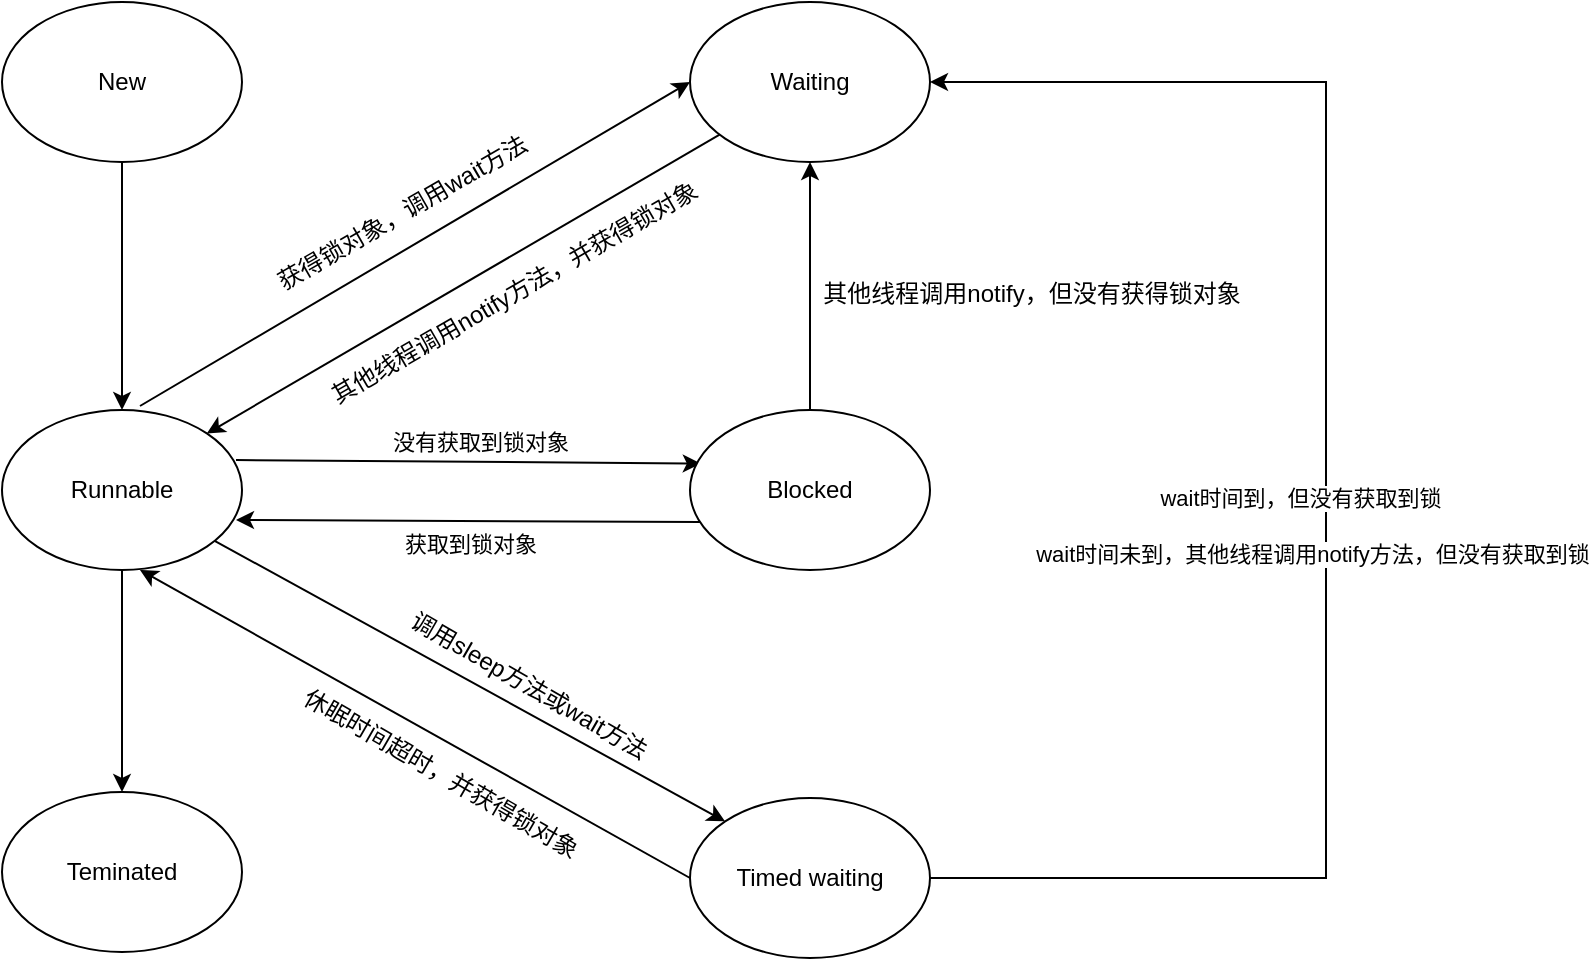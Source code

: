 <mxfile version="21.6.8" type="github">
  <diagram name="第 1 页" id="xjnAfLi7zPT1HdxoX3KX">
    <mxGraphModel dx="1140" dy="576" grid="0" gridSize="10" guides="1" tooltips="1" connect="1" arrows="1" fold="1" page="0" pageScale="1" pageWidth="827" pageHeight="1169" math="0" shadow="0">
      <root>
        <mxCell id="0" />
        <mxCell id="1" parent="0" />
        <mxCell id="xZiqsf9s7a8AYUud23QD-4" style="edgeStyle=orthogonalEdgeStyle;rounded=0;orthogonalLoop=1;jettySize=auto;html=1;labelBackgroundColor=none;fontColor=default;" edge="1" parent="1" source="xZiqsf9s7a8AYUud23QD-1" target="xZiqsf9s7a8AYUud23QD-3">
          <mxGeometry relative="1" as="geometry" />
        </mxCell>
        <mxCell id="xZiqsf9s7a8AYUud23QD-1" value="New" style="ellipse;whiteSpace=wrap;html=1;labelBackgroundColor=none;" vertex="1" parent="1">
          <mxGeometry x="124" y="225" width="120" height="80" as="geometry" />
        </mxCell>
        <mxCell id="xZiqsf9s7a8AYUud23QD-2" value="Teminated" style="ellipse;whiteSpace=wrap;html=1;labelBackgroundColor=none;" vertex="1" parent="1">
          <mxGeometry x="124" y="620" width="120" height="80" as="geometry" />
        </mxCell>
        <mxCell id="xZiqsf9s7a8AYUud23QD-6" style="edgeStyle=orthogonalEdgeStyle;rounded=0;orthogonalLoop=1;jettySize=auto;html=1;entryX=0.5;entryY=0;entryDx=0;entryDy=0;labelBackgroundColor=none;fontColor=default;" edge="1" parent="1" source="xZiqsf9s7a8AYUud23QD-3" target="xZiqsf9s7a8AYUud23QD-2">
          <mxGeometry relative="1" as="geometry" />
        </mxCell>
        <mxCell id="xZiqsf9s7a8AYUud23QD-8" style="rounded=0;orthogonalLoop=1;jettySize=auto;html=1;labelBackgroundColor=none;fontColor=default;entryX=0.045;entryY=0.335;entryDx=0;entryDy=0;entryPerimeter=0;" edge="1" parent="1" target="xZiqsf9s7a8AYUud23QD-7">
          <mxGeometry relative="1" as="geometry">
            <mxPoint x="448.181" y="454" as="targetPoint" />
            <mxPoint x="241" y="454" as="sourcePoint" />
          </mxGeometry>
        </mxCell>
        <mxCell id="xZiqsf9s7a8AYUud23QD-10" value="没有获取到锁对象" style="edgeLabel;html=1;align=center;verticalAlign=middle;resizable=0;points=[];labelBackgroundColor=none;" vertex="1" connectable="0" parent="xZiqsf9s7a8AYUud23QD-8">
          <mxGeometry x="-0.097" y="-1" relative="1" as="geometry">
            <mxPoint x="17" y="-11" as="offset" />
          </mxGeometry>
        </mxCell>
        <mxCell id="xZiqsf9s7a8AYUud23QD-13" style="rounded=0;orthogonalLoop=1;jettySize=auto;html=1;entryX=0;entryY=0.5;entryDx=0;entryDy=0;" edge="1" parent="1" target="xZiqsf9s7a8AYUud23QD-12">
          <mxGeometry relative="1" as="geometry">
            <mxPoint x="193" y="427" as="sourcePoint" />
          </mxGeometry>
        </mxCell>
        <mxCell id="xZiqsf9s7a8AYUud23QD-18" style="rounded=0;orthogonalLoop=1;jettySize=auto;html=1;entryX=0;entryY=0;entryDx=0;entryDy=0;" edge="1" parent="1" source="xZiqsf9s7a8AYUud23QD-3" target="xZiqsf9s7a8AYUud23QD-17">
          <mxGeometry relative="1" as="geometry" />
        </mxCell>
        <mxCell id="xZiqsf9s7a8AYUud23QD-3" value="Runnable" style="ellipse;whiteSpace=wrap;html=1;labelBackgroundColor=none;" vertex="1" parent="1">
          <mxGeometry x="124" y="429" width="120" height="80" as="geometry" />
        </mxCell>
        <mxCell id="xZiqsf9s7a8AYUud23QD-9" style="rounded=0;orthogonalLoop=1;jettySize=auto;html=1;entryX=1;entryY=0.5;entryDx=0;entryDy=0;labelBackgroundColor=none;fontColor=default;exitX=0.045;exitY=0.7;exitDx=0;exitDy=0;exitPerimeter=0;" edge="1" parent="1" source="xZiqsf9s7a8AYUud23QD-7">
          <mxGeometry relative="1" as="geometry">
            <mxPoint x="455" y="484" as="sourcePoint" />
            <mxPoint x="241" y="484" as="targetPoint" />
          </mxGeometry>
        </mxCell>
        <mxCell id="xZiqsf9s7a8AYUud23QD-11" value="获取到锁对象" style="edgeLabel;html=1;align=center;verticalAlign=middle;resizable=0;points=[];labelBackgroundColor=none;" vertex="1" connectable="0" parent="xZiqsf9s7a8AYUud23QD-9">
          <mxGeometry x="0.294" relative="1" as="geometry">
            <mxPoint x="35" y="11" as="offset" />
          </mxGeometry>
        </mxCell>
        <mxCell id="xZiqsf9s7a8AYUud23QD-22" style="edgeStyle=orthogonalEdgeStyle;rounded=0;orthogonalLoop=1;jettySize=auto;html=1;" edge="1" parent="1" source="xZiqsf9s7a8AYUud23QD-7" target="xZiqsf9s7a8AYUud23QD-12">
          <mxGeometry relative="1" as="geometry" />
        </mxCell>
        <mxCell id="xZiqsf9s7a8AYUud23QD-7" value="Blocked" style="ellipse;whiteSpace=wrap;html=1;labelBackgroundColor=none;" vertex="1" parent="1">
          <mxGeometry x="468" y="429" width="120" height="80" as="geometry" />
        </mxCell>
        <mxCell id="xZiqsf9s7a8AYUud23QD-14" style="rounded=0;orthogonalLoop=1;jettySize=auto;html=1;entryX=1;entryY=0;entryDx=0;entryDy=0;" edge="1" parent="1" source="xZiqsf9s7a8AYUud23QD-12" target="xZiqsf9s7a8AYUud23QD-3">
          <mxGeometry relative="1" as="geometry" />
        </mxCell>
        <mxCell id="xZiqsf9s7a8AYUud23QD-12" value="Waiting" style="ellipse;whiteSpace=wrap;html=1;" vertex="1" parent="1">
          <mxGeometry x="468" y="225" width="120" height="80" as="geometry" />
        </mxCell>
        <mxCell id="xZiqsf9s7a8AYUud23QD-15" value="获得锁对象，调用wait方法" style="text;html=1;align=center;verticalAlign=middle;resizable=0;points=[];autosize=1;strokeColor=none;fillColor=none;rotation=-30;" vertex="1" parent="1">
          <mxGeometry x="244" y="318" width="159" height="26" as="geometry" />
        </mxCell>
        <mxCell id="xZiqsf9s7a8AYUud23QD-16" value="其他线程调用notify方法，并获得锁对象" style="text;html=1;align=center;verticalAlign=middle;resizable=0;points=[];autosize=1;strokeColor=none;fillColor=none;rotation=-30;" vertex="1" parent="1">
          <mxGeometry x="266" y="358" width="227" height="26" as="geometry" />
        </mxCell>
        <mxCell id="xZiqsf9s7a8AYUud23QD-19" style="rounded=0;orthogonalLoop=1;jettySize=auto;html=1;entryX=0.575;entryY=1;entryDx=0;entryDy=0;entryPerimeter=0;exitX=0;exitY=0.5;exitDx=0;exitDy=0;" edge="1" parent="1" source="xZiqsf9s7a8AYUud23QD-17" target="xZiqsf9s7a8AYUud23QD-3">
          <mxGeometry relative="1" as="geometry">
            <mxPoint x="470.673" y="627.506" as="sourcePoint" />
            <mxPoint x="218.996" y="515.004" as="targetPoint" />
          </mxGeometry>
        </mxCell>
        <mxCell id="xZiqsf9s7a8AYUud23QD-25" style="edgeStyle=orthogonalEdgeStyle;rounded=0;orthogonalLoop=1;jettySize=auto;html=1;entryX=1;entryY=0.5;entryDx=0;entryDy=0;exitX=1;exitY=0.5;exitDx=0;exitDy=0;" edge="1" parent="1" source="xZiqsf9s7a8AYUud23QD-17" target="xZiqsf9s7a8AYUud23QD-12">
          <mxGeometry relative="1" as="geometry">
            <Array as="points">
              <mxPoint x="786" y="663" />
              <mxPoint x="786" y="265" />
            </Array>
          </mxGeometry>
        </mxCell>
        <mxCell id="xZiqsf9s7a8AYUud23QD-26" value="wait时间到，但没有获取到锁" style="edgeLabel;html=1;align=center;verticalAlign=middle;resizable=0;points=[];" vertex="1" connectable="0" parent="xZiqsf9s7a8AYUud23QD-25">
          <mxGeometry x="-0.096" y="2" relative="1" as="geometry">
            <mxPoint x="-11" y="-29" as="offset" />
          </mxGeometry>
        </mxCell>
        <mxCell id="xZiqsf9s7a8AYUud23QD-17" value="Timed waiting" style="ellipse;whiteSpace=wrap;html=1;" vertex="1" parent="1">
          <mxGeometry x="468" y="623" width="120" height="80" as="geometry" />
        </mxCell>
        <mxCell id="xZiqsf9s7a8AYUud23QD-20" value="调用sleep方法或wait方法" style="text;html=1;strokeColor=none;fillColor=none;align=center;verticalAlign=middle;whiteSpace=wrap;rounded=0;rotation=30;" vertex="1" parent="1">
          <mxGeometry x="318" y="552" width="139" height="30" as="geometry" />
        </mxCell>
        <mxCell id="xZiqsf9s7a8AYUud23QD-21" value="休眠时间超时，并获得锁对象" style="text;html=1;strokeColor=none;fillColor=none;align=center;verticalAlign=middle;whiteSpace=wrap;rounded=0;rotation=30;" vertex="1" parent="1">
          <mxGeometry x="259" y="596" width="169" height="30" as="geometry" />
        </mxCell>
        <mxCell id="xZiqsf9s7a8AYUud23QD-23" value="其他线程调用notify，但没有获得锁对象" style="text;html=1;strokeColor=none;fillColor=none;align=center;verticalAlign=middle;whiteSpace=wrap;rounded=0;" vertex="1" parent="1">
          <mxGeometry x="531" y="356" width="216" height="30" as="geometry" />
        </mxCell>
        <mxCell id="xZiqsf9s7a8AYUud23QD-27" value="wait时间未到，其他线程调用notify方法，但没有获取到锁" style="edgeLabel;html=1;align=center;verticalAlign=middle;resizable=0;points=[];" vertex="1" connectable="0" parent="1">
          <mxGeometry x="779" y="501" as="geometry" />
        </mxCell>
      </root>
    </mxGraphModel>
  </diagram>
</mxfile>
